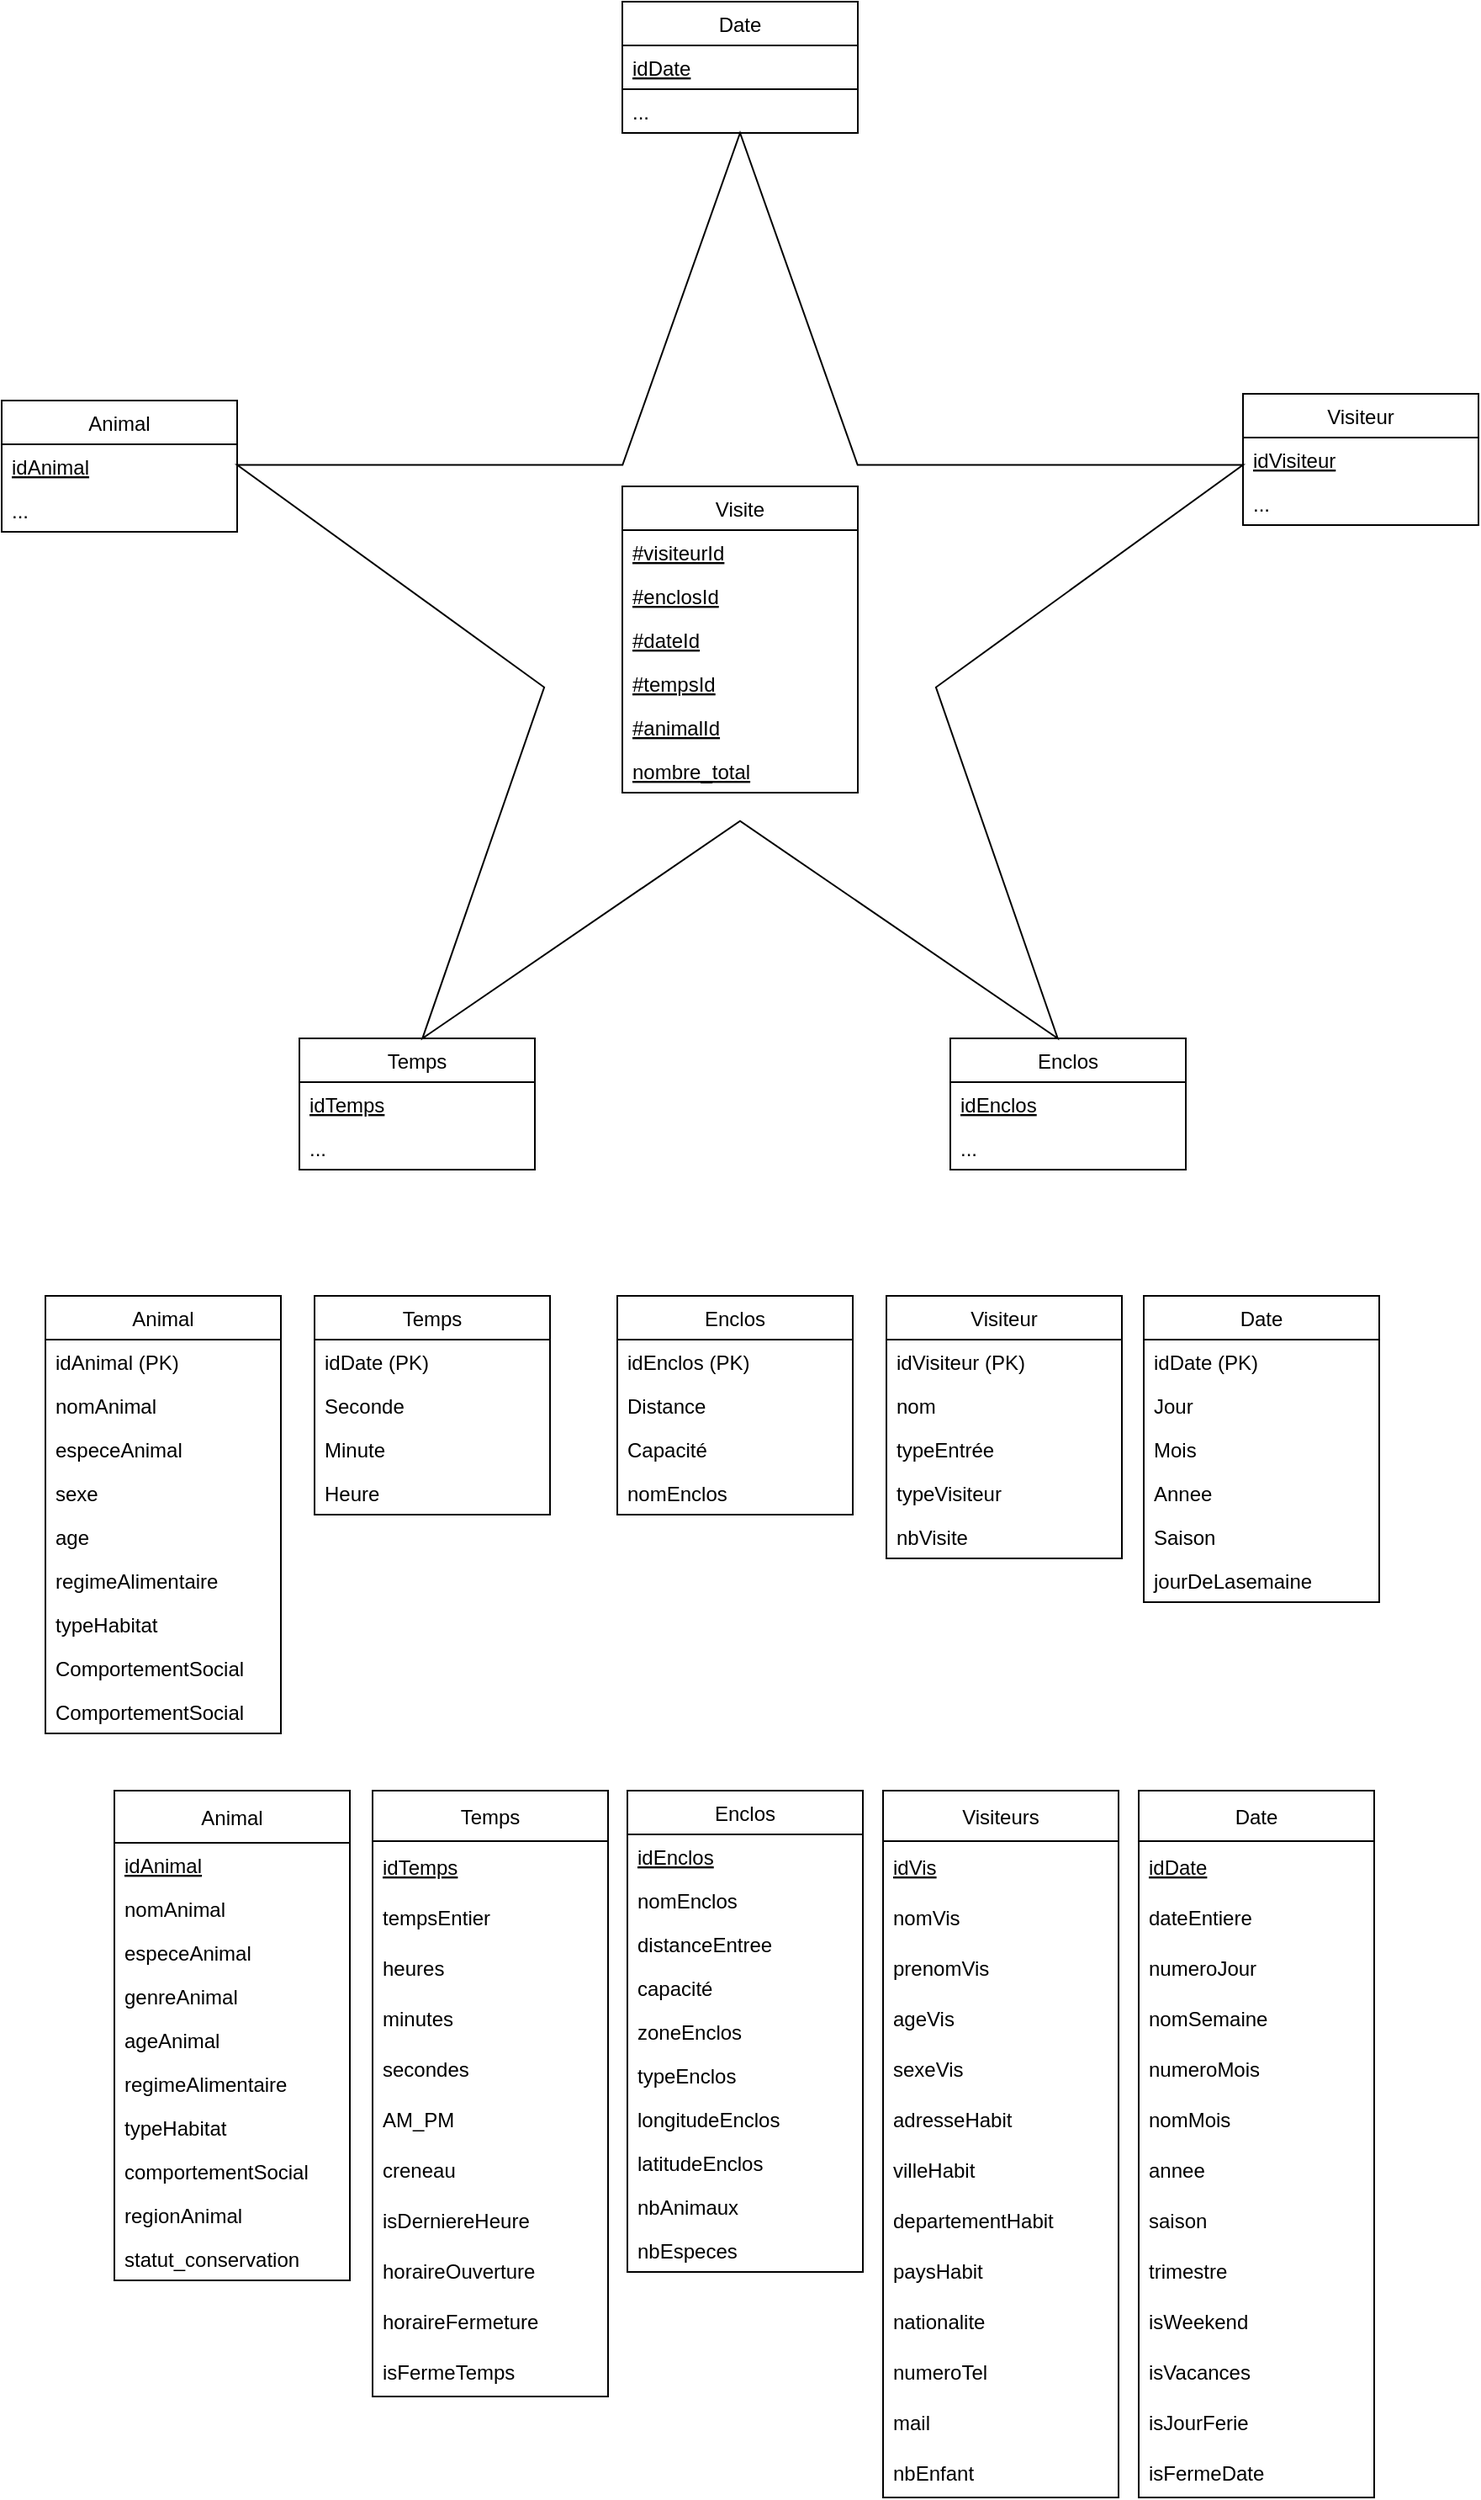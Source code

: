<mxfile version="20.3.0" type="device"><diagram id="WjeRC_YlHoFSiE4CxA3s" name="Page-1"><mxGraphModel dx="2130" dy="2134" grid="0" gridSize="10" guides="1" tooltips="1" connect="1" arrows="1" fold="1" page="1" pageScale="1" pageWidth="827" pageHeight="1169" math="0" shadow="0"><root><mxCell id="0"/><mxCell id="1" parent="0"/><mxCell id="smk_McyCPcREbiRQaZVL-41" value="" style="verticalLabelPosition=bottom;verticalAlign=top;html=1;shape=mxgraph.basic.star" parent="1" vertex="1"><mxGeometry x="134" y="59" width="598" height="538" as="geometry"/></mxCell><mxCell id="smk_McyCPcREbiRQaZVL-1" value="Visite" style="swimlane;fontStyle=0;childLayout=stackLayout;horizontal=1;startSize=26;fillColor=none;horizontalStack=0;resizeParent=1;resizeParentMax=0;resizeLast=0;collapsible=1;marginBottom=0;" parent="1" vertex="1"><mxGeometry x="363" y="269" width="140" height="182" as="geometry"/></mxCell><mxCell id="smk_McyCPcREbiRQaZVL-2" value="#visiteurId" style="text;strokeColor=none;fillColor=none;align=left;verticalAlign=top;spacingLeft=4;spacingRight=4;overflow=hidden;rotatable=0;points=[[0,0.5],[1,0.5]];portConstraint=eastwest;fontStyle=4" parent="smk_McyCPcREbiRQaZVL-1" vertex="1"><mxGeometry y="26" width="140" height="26" as="geometry"/></mxCell><mxCell id="smk_McyCPcREbiRQaZVL-3" value="#enclosId" style="text;strokeColor=none;fillColor=none;align=left;verticalAlign=top;spacingLeft=4;spacingRight=4;overflow=hidden;rotatable=0;points=[[0,0.5],[1,0.5]];portConstraint=eastwest;fontStyle=4" parent="smk_McyCPcREbiRQaZVL-1" vertex="1"><mxGeometry y="52" width="140" height="26" as="geometry"/></mxCell><mxCell id="smk_McyCPcREbiRQaZVL-4" value="#dateId" style="text;strokeColor=none;fillColor=none;align=left;verticalAlign=top;spacingLeft=4;spacingRight=4;overflow=hidden;rotatable=0;points=[[0,0.5],[1,0.5]];portConstraint=eastwest;fontStyle=4" parent="smk_McyCPcREbiRQaZVL-1" vertex="1"><mxGeometry y="78" width="140" height="26" as="geometry"/></mxCell><mxCell id="smk_McyCPcREbiRQaZVL-39" value="#tempsId" style="text;strokeColor=none;fillColor=none;align=left;verticalAlign=top;spacingLeft=4;spacingRight=4;overflow=hidden;rotatable=0;points=[[0,0.5],[1,0.5]];portConstraint=eastwest;fontStyle=4" parent="smk_McyCPcREbiRQaZVL-1" vertex="1"><mxGeometry y="104" width="140" height="26" as="geometry"/></mxCell><mxCell id="smk_McyCPcREbiRQaZVL-40" value="#animalId" style="text;strokeColor=none;fillColor=none;align=left;verticalAlign=top;spacingLeft=4;spacingRight=4;overflow=hidden;rotatable=0;points=[[0,0.5],[1,0.5]];portConstraint=eastwest;fontStyle=4" parent="smk_McyCPcREbiRQaZVL-1" vertex="1"><mxGeometry y="130" width="140" height="26" as="geometry"/></mxCell><mxCell id="USpLm84EWa0GD4pEgQQ4-1" value="nombre_total" style="text;strokeColor=none;fillColor=none;align=left;verticalAlign=top;spacingLeft=4;spacingRight=4;overflow=hidden;rotatable=0;points=[[0,0.5],[1,0.5]];portConstraint=eastwest;fontStyle=4" vertex="1" parent="smk_McyCPcREbiRQaZVL-1"><mxGeometry y="156" width="140" height="26" as="geometry"/></mxCell><mxCell id="smk_McyCPcREbiRQaZVL-5" value="Animal" style="swimlane;fontStyle=0;childLayout=stackLayout;horizontal=1;startSize=26;fillColor=none;horizontalStack=0;resizeParent=1;resizeParentMax=0;resizeLast=0;collapsible=1;marginBottom=0;" parent="1" vertex="1"><mxGeometry x="-6" y="218" width="140" height="78" as="geometry"><mxRectangle x="74" y="230" width="80" height="30" as="alternateBounds"/></mxGeometry></mxCell><mxCell id="smk_McyCPcREbiRQaZVL-6" value="idAnimal " style="text;strokeColor=none;fillColor=none;align=left;verticalAlign=top;spacingLeft=4;spacingRight=4;overflow=hidden;rotatable=0;points=[[0,0.5],[1,0.5]];portConstraint=eastwest;fontStyle=4" parent="smk_McyCPcREbiRQaZVL-5" vertex="1"><mxGeometry y="26" width="140" height="26" as="geometry"/></mxCell><mxCell id="smk_McyCPcREbiRQaZVL-76" value="..." style="text;strokeColor=none;fillColor=none;align=left;verticalAlign=top;spacingLeft=4;spacingRight=4;overflow=hidden;rotatable=0;points=[[0,0.5],[1,0.5]];portConstraint=eastwest;" parent="smk_McyCPcREbiRQaZVL-5" vertex="1"><mxGeometry y="52" width="140" height="26" as="geometry"/></mxCell><mxCell id="smk_McyCPcREbiRQaZVL-9" value="Visiteur" style="swimlane;fontStyle=0;childLayout=stackLayout;horizontal=1;startSize=26;fillColor=none;horizontalStack=0;resizeParent=1;resizeParentMax=0;resizeLast=0;collapsible=1;marginBottom=0;" parent="1" vertex="1"><mxGeometry x="732" y="214" width="140" height="78" as="geometry"/></mxCell><mxCell id="smk_McyCPcREbiRQaZVL-10" value="idVisiteur" style="text;strokeColor=none;fillColor=none;align=left;verticalAlign=top;spacingLeft=4;spacingRight=4;overflow=hidden;rotatable=0;points=[[0,0.5],[1,0.5]];portConstraint=eastwest;fontStyle=4" parent="smk_McyCPcREbiRQaZVL-9" vertex="1"><mxGeometry y="26" width="140" height="26" as="geometry"/></mxCell><mxCell id="smk_McyCPcREbiRQaZVL-11" value="..." style="text;strokeColor=none;fillColor=none;align=left;verticalAlign=top;spacingLeft=4;spacingRight=4;overflow=hidden;rotatable=0;points=[[0,0.5],[1,0.5]];portConstraint=eastwest;" parent="smk_McyCPcREbiRQaZVL-9" vertex="1"><mxGeometry y="52" width="140" height="26" as="geometry"/></mxCell><mxCell id="smk_McyCPcREbiRQaZVL-13" value="Enclos" style="swimlane;fontStyle=0;childLayout=stackLayout;horizontal=1;startSize=26;fillColor=none;horizontalStack=0;resizeParent=1;resizeParentMax=0;resizeLast=0;collapsible=1;marginBottom=0;" parent="1" vertex="1"><mxGeometry x="558" y="597" width="140" height="78" as="geometry"/></mxCell><mxCell id="smk_McyCPcREbiRQaZVL-14" value="idEnclos" style="text;strokeColor=none;fillColor=none;align=left;verticalAlign=top;spacingLeft=4;spacingRight=4;overflow=hidden;rotatable=0;points=[[0,0.5],[1,0.5]];portConstraint=eastwest;fontStyle=4" parent="smk_McyCPcREbiRQaZVL-13" vertex="1"><mxGeometry y="26" width="140" height="26" as="geometry"/></mxCell><mxCell id="smk_McyCPcREbiRQaZVL-16" value="..." style="text;strokeColor=none;fillColor=none;align=left;verticalAlign=top;spacingLeft=4;spacingRight=4;overflow=hidden;rotatable=0;points=[[0,0.5],[1,0.5]];portConstraint=eastwest;" parent="smk_McyCPcREbiRQaZVL-13" vertex="1"><mxGeometry y="52" width="140" height="26" as="geometry"/></mxCell><mxCell id="smk_McyCPcREbiRQaZVL-17" value="Temps" style="swimlane;fontStyle=0;childLayout=stackLayout;horizontal=1;startSize=26;fillColor=none;horizontalStack=0;resizeParent=1;resizeParentMax=0;resizeLast=0;collapsible=1;marginBottom=0;" parent="1" vertex="1"><mxGeometry x="171" y="597" width="140" height="78" as="geometry"/></mxCell><mxCell id="smk_McyCPcREbiRQaZVL-18" value="idTemps" style="text;strokeColor=none;fillColor=none;align=left;verticalAlign=top;spacingLeft=4;spacingRight=4;overflow=hidden;rotatable=0;points=[[0,0.5],[1,0.5]];portConstraint=eastwest;fontStyle=4" parent="smk_McyCPcREbiRQaZVL-17" vertex="1"><mxGeometry y="26" width="140" height="26" as="geometry"/></mxCell><mxCell id="smk_McyCPcREbiRQaZVL-19" value="..." style="text;strokeColor=none;fillColor=none;align=left;verticalAlign=top;spacingLeft=4;spacingRight=4;overflow=hidden;rotatable=0;points=[[0,0.5],[1,0.5]];portConstraint=eastwest;" parent="smk_McyCPcREbiRQaZVL-17" vertex="1"><mxGeometry y="52" width="140" height="26" as="geometry"/></mxCell><mxCell id="smk_McyCPcREbiRQaZVL-21" value="Date" style="swimlane;fontStyle=0;childLayout=stackLayout;horizontal=1;startSize=26;fillColor=none;horizontalStack=0;resizeParent=1;resizeParentMax=0;resizeLast=0;collapsible=1;marginBottom=0;" parent="1" vertex="1"><mxGeometry x="363" y="-19" width="140" height="78" as="geometry"><mxRectangle x="550" y="20" width="70" height="30" as="alternateBounds"/></mxGeometry></mxCell><mxCell id="smk_McyCPcREbiRQaZVL-22" value="idDate" style="text;strokeColor=#000000;fillColor=none;align=left;verticalAlign=top;spacingLeft=4;spacingRight=4;overflow=hidden;rotatable=0;points=[[0,0.5],[1,0.5]];portConstraint=eastwest;fontStyle=4" parent="smk_McyCPcREbiRQaZVL-21" vertex="1"><mxGeometry y="26" width="140" height="26" as="geometry"/></mxCell><mxCell id="smk_McyCPcREbiRQaZVL-75" value="..." style="text;strokeColor=none;fillColor=none;align=left;verticalAlign=top;spacingLeft=4;spacingRight=4;overflow=hidden;rotatable=0;points=[[0,0.5],[1,0.5]];portConstraint=eastwest;" parent="smk_McyCPcREbiRQaZVL-21" vertex="1"><mxGeometry y="52" width="140" height="26" as="geometry"/></mxCell><mxCell id="smk_McyCPcREbiRQaZVL-42" value="Animal" style="swimlane;fontStyle=0;childLayout=stackLayout;horizontal=1;startSize=26;fillColor=none;horizontalStack=0;resizeParent=1;resizeParentMax=0;resizeLast=0;collapsible=1;marginBottom=0;" parent="1" vertex="1"><mxGeometry x="20" y="750" width="140" height="260" as="geometry"><mxRectangle x="74" y="230" width="80" height="30" as="alternateBounds"/></mxGeometry></mxCell><mxCell id="smk_McyCPcREbiRQaZVL-43" value="idAnimal (PK)                    " style="text;strokeColor=none;fillColor=none;align=left;verticalAlign=top;spacingLeft=4;spacingRight=4;overflow=hidden;rotatable=0;points=[[0,0.5],[1,0.5]];portConstraint=eastwest;" parent="smk_McyCPcREbiRQaZVL-42" vertex="1"><mxGeometry y="26" width="140" height="26" as="geometry"/></mxCell><mxCell id="smk_McyCPcREbiRQaZVL-44" value="nomAnimal        " style="text;strokeColor=none;fillColor=none;align=left;verticalAlign=top;spacingLeft=4;spacingRight=4;overflow=hidden;rotatable=0;points=[[0,0.5],[1,0.5]];portConstraint=eastwest;" parent="smk_McyCPcREbiRQaZVL-42" vertex="1"><mxGeometry y="52" width="140" height="26" as="geometry"/></mxCell><mxCell id="smk_McyCPcREbiRQaZVL-45" value="especeAnimal        " style="text;strokeColor=none;fillColor=none;align=left;verticalAlign=top;spacingLeft=4;spacingRight=4;overflow=hidden;rotatable=0;points=[[0,0.5],[1,0.5]];portConstraint=eastwest;" parent="smk_McyCPcREbiRQaZVL-42" vertex="1"><mxGeometry y="78" width="140" height="26" as="geometry"/></mxCell><mxCell id="smk_McyCPcREbiRQaZVL-46" value="sexe    " style="text;strokeColor=none;fillColor=none;align=left;verticalAlign=top;spacingLeft=4;spacingRight=4;overflow=hidden;rotatable=0;points=[[0,0.5],[1,0.5]];portConstraint=eastwest;" parent="smk_McyCPcREbiRQaZVL-42" vertex="1"><mxGeometry y="104" width="140" height="26" as="geometry"/></mxCell><mxCell id="smk_McyCPcREbiRQaZVL-47" value="age    " style="text;strokeColor=none;fillColor=none;align=left;verticalAlign=top;spacingLeft=4;spacingRight=4;overflow=hidden;rotatable=0;points=[[0,0.5],[1,0.5]];portConstraint=eastwest;" parent="smk_McyCPcREbiRQaZVL-42" vertex="1"><mxGeometry y="130" width="140" height="26" as="geometry"/></mxCell><mxCell id="smk_McyCPcREbiRQaZVL-48" value="regimeAlimentaire    " style="text;strokeColor=none;fillColor=none;align=left;verticalAlign=top;spacingLeft=4;spacingRight=4;overflow=hidden;rotatable=0;points=[[0,0.5],[1,0.5]];portConstraint=eastwest;" parent="smk_McyCPcREbiRQaZVL-42" vertex="1"><mxGeometry y="156" width="140" height="26" as="geometry"/></mxCell><mxCell id="smk_McyCPcREbiRQaZVL-49" value="typeHabitat" style="text;strokeColor=none;fillColor=none;align=left;verticalAlign=top;spacingLeft=4;spacingRight=4;overflow=hidden;rotatable=0;points=[[0,0.5],[1,0.5]];portConstraint=eastwest;" parent="smk_McyCPcREbiRQaZVL-42" vertex="1"><mxGeometry y="182" width="140" height="26" as="geometry"/></mxCell><mxCell id="smk_McyCPcREbiRQaZVL-50" value="ComportementSocial" style="text;strokeColor=none;fillColor=none;align=left;verticalAlign=top;spacingLeft=4;spacingRight=4;overflow=hidden;rotatable=0;points=[[0,0.5],[1,0.5]];portConstraint=eastwest;" parent="smk_McyCPcREbiRQaZVL-42" vertex="1"><mxGeometry y="208" width="140" height="26" as="geometry"/></mxCell><mxCell id="smk_McyCPcREbiRQaZVL-77" value="ComportementSocial" style="text;strokeColor=none;fillColor=none;align=left;verticalAlign=top;spacingLeft=4;spacingRight=4;overflow=hidden;rotatable=0;points=[[0,0.5],[1,0.5]];portConstraint=eastwest;" parent="smk_McyCPcREbiRQaZVL-42" vertex="1"><mxGeometry y="234" width="140" height="26" as="geometry"/></mxCell><mxCell id="smk_McyCPcREbiRQaZVL-51" value="Temps" style="swimlane;fontStyle=0;childLayout=stackLayout;horizontal=1;startSize=26;fillColor=none;horizontalStack=0;resizeParent=1;resizeParentMax=0;resizeLast=0;collapsible=1;marginBottom=0;" parent="1" vertex="1"><mxGeometry x="180" y="750" width="140" height="130" as="geometry"/></mxCell><mxCell id="smk_McyCPcREbiRQaZVL-52" value="idDate (PK)" style="text;strokeColor=none;fillColor=none;align=left;verticalAlign=top;spacingLeft=4;spacingRight=4;overflow=hidden;rotatable=0;points=[[0,0.5],[1,0.5]];portConstraint=eastwest;" parent="smk_McyCPcREbiRQaZVL-51" vertex="1"><mxGeometry y="26" width="140" height="26" as="geometry"/></mxCell><mxCell id="smk_McyCPcREbiRQaZVL-53" value="Seconde    " style="text;strokeColor=none;fillColor=none;align=left;verticalAlign=top;spacingLeft=4;spacingRight=4;overflow=hidden;rotatable=0;points=[[0,0.5],[1,0.5]];portConstraint=eastwest;" parent="smk_McyCPcREbiRQaZVL-51" vertex="1"><mxGeometry y="52" width="140" height="26" as="geometry"/></mxCell><mxCell id="smk_McyCPcREbiRQaZVL-54" value="Minute" style="text;strokeColor=none;fillColor=none;align=left;verticalAlign=top;spacingLeft=4;spacingRight=4;overflow=hidden;rotatable=0;points=[[0,0.5],[1,0.5]];portConstraint=eastwest;" parent="smk_McyCPcREbiRQaZVL-51" vertex="1"><mxGeometry y="78" width="140" height="26" as="geometry"/></mxCell><mxCell id="smk_McyCPcREbiRQaZVL-55" value="Heure" style="text;strokeColor=none;fillColor=none;align=left;verticalAlign=top;spacingLeft=4;spacingRight=4;overflow=hidden;rotatable=0;points=[[0,0.5],[1,0.5]];portConstraint=eastwest;" parent="smk_McyCPcREbiRQaZVL-51" vertex="1"><mxGeometry y="104" width="140" height="26" as="geometry"/></mxCell><mxCell id="smk_McyCPcREbiRQaZVL-56" value="Enclos" style="swimlane;fontStyle=0;childLayout=stackLayout;horizontal=1;startSize=26;fillColor=none;horizontalStack=0;resizeParent=1;resizeParentMax=0;resizeLast=0;collapsible=1;marginBottom=0;" parent="1" vertex="1"><mxGeometry x="360" y="750" width="140" height="130" as="geometry"/></mxCell><mxCell id="smk_McyCPcREbiRQaZVL-57" value="idEnclos (PK)" style="text;strokeColor=none;fillColor=none;align=left;verticalAlign=top;spacingLeft=4;spacingRight=4;overflow=hidden;rotatable=0;points=[[0,0.5],[1,0.5]];portConstraint=eastwest;" parent="smk_McyCPcREbiRQaZVL-56" vertex="1"><mxGeometry y="26" width="140" height="26" as="geometry"/></mxCell><mxCell id="smk_McyCPcREbiRQaZVL-58" value="Distance" style="text;strokeColor=none;fillColor=none;align=left;verticalAlign=top;spacingLeft=4;spacingRight=4;overflow=hidden;rotatable=0;points=[[0,0.5],[1,0.5]];portConstraint=eastwest;" parent="smk_McyCPcREbiRQaZVL-56" vertex="1"><mxGeometry y="52" width="140" height="26" as="geometry"/></mxCell><mxCell id="smk_McyCPcREbiRQaZVL-59" value="Capacité" style="text;strokeColor=none;fillColor=none;align=left;verticalAlign=top;spacingLeft=4;spacingRight=4;overflow=hidden;rotatable=0;points=[[0,0.5],[1,0.5]];portConstraint=eastwest;" parent="smk_McyCPcREbiRQaZVL-56" vertex="1"><mxGeometry y="78" width="140" height="26" as="geometry"/></mxCell><mxCell id="smk_McyCPcREbiRQaZVL-60" value="nomEnclos" style="text;strokeColor=none;fillColor=none;align=left;verticalAlign=top;spacingLeft=4;spacingRight=4;overflow=hidden;rotatable=0;points=[[0,0.5],[1,0.5]];portConstraint=eastwest;" parent="smk_McyCPcREbiRQaZVL-56" vertex="1"><mxGeometry y="104" width="140" height="26" as="geometry"/></mxCell><mxCell id="smk_McyCPcREbiRQaZVL-61" value="Visiteur" style="swimlane;fontStyle=0;childLayout=stackLayout;horizontal=1;startSize=26;fillColor=none;horizontalStack=0;resizeParent=1;resizeParentMax=0;resizeLast=0;collapsible=1;marginBottom=0;" parent="1" vertex="1"><mxGeometry x="520" y="750" width="140" height="156" as="geometry"/></mxCell><mxCell id="smk_McyCPcREbiRQaZVL-62" value="idVisiteur (PK)" style="text;strokeColor=none;fillColor=none;align=left;verticalAlign=top;spacingLeft=4;spacingRight=4;overflow=hidden;rotatable=0;points=[[0,0.5],[1,0.5]];portConstraint=eastwest;" parent="smk_McyCPcREbiRQaZVL-61" vertex="1"><mxGeometry y="26" width="140" height="26" as="geometry"/></mxCell><mxCell id="smk_McyCPcREbiRQaZVL-63" value="nom" style="text;strokeColor=none;fillColor=none;align=left;verticalAlign=top;spacingLeft=4;spacingRight=4;overflow=hidden;rotatable=0;points=[[0,0.5],[1,0.5]];portConstraint=eastwest;" parent="smk_McyCPcREbiRQaZVL-61" vertex="1"><mxGeometry y="52" width="140" height="26" as="geometry"/></mxCell><mxCell id="smk_McyCPcREbiRQaZVL-64" value="typeEntrée" style="text;strokeColor=none;fillColor=none;align=left;verticalAlign=top;spacingLeft=4;spacingRight=4;overflow=hidden;rotatable=0;points=[[0,0.5],[1,0.5]];portConstraint=eastwest;" parent="smk_McyCPcREbiRQaZVL-61" vertex="1"><mxGeometry y="78" width="140" height="26" as="geometry"/></mxCell><mxCell id="smk_McyCPcREbiRQaZVL-65" value="typeVisiteur" style="text;strokeColor=none;fillColor=none;align=left;verticalAlign=top;spacingLeft=4;spacingRight=4;overflow=hidden;rotatable=0;points=[[0,0.5],[1,0.5]];portConstraint=eastwest;" parent="smk_McyCPcREbiRQaZVL-61" vertex="1"><mxGeometry y="104" width="140" height="26" as="geometry"/></mxCell><mxCell id="smk_McyCPcREbiRQaZVL-66" value="nbVisite" style="text;strokeColor=none;fillColor=none;align=left;verticalAlign=top;spacingLeft=4;spacingRight=4;overflow=hidden;rotatable=0;points=[[0,0.5],[1,0.5]];portConstraint=eastwest;" parent="smk_McyCPcREbiRQaZVL-61" vertex="1"><mxGeometry y="130" width="140" height="26" as="geometry"/></mxCell><mxCell id="smk_McyCPcREbiRQaZVL-67" value="Date" style="swimlane;fontStyle=0;childLayout=stackLayout;horizontal=1;startSize=26;fillColor=none;horizontalStack=0;resizeParent=1;resizeParentMax=0;resizeLast=0;collapsible=1;marginBottom=0;" parent="1" vertex="1"><mxGeometry x="673" y="750" width="140" height="182" as="geometry"><mxRectangle x="550" y="20" width="70" height="30" as="alternateBounds"/></mxGeometry></mxCell><mxCell id="smk_McyCPcREbiRQaZVL-68" value="idDate (PK)" style="text;strokeColor=none;fillColor=none;align=left;verticalAlign=top;spacingLeft=4;spacingRight=4;overflow=hidden;rotatable=0;points=[[0,0.5],[1,0.5]];portConstraint=eastwest;" parent="smk_McyCPcREbiRQaZVL-67" vertex="1"><mxGeometry y="26" width="140" height="26" as="geometry"/></mxCell><mxCell id="smk_McyCPcREbiRQaZVL-69" value="Jour" style="text;strokeColor=none;fillColor=none;align=left;verticalAlign=top;spacingLeft=4;spacingRight=4;overflow=hidden;rotatable=0;points=[[0,0.5],[1,0.5]];portConstraint=eastwest;" parent="smk_McyCPcREbiRQaZVL-67" vertex="1"><mxGeometry y="52" width="140" height="26" as="geometry"/></mxCell><mxCell id="smk_McyCPcREbiRQaZVL-70" value="Mois" style="text;strokeColor=none;fillColor=none;align=left;verticalAlign=top;spacingLeft=4;spacingRight=4;overflow=hidden;rotatable=0;points=[[0,0.5],[1,0.5]];portConstraint=eastwest;" parent="smk_McyCPcREbiRQaZVL-67" vertex="1"><mxGeometry y="78" width="140" height="26" as="geometry"/></mxCell><mxCell id="smk_McyCPcREbiRQaZVL-71" value="Annee" style="text;strokeColor=none;fillColor=none;align=left;verticalAlign=top;spacingLeft=4;spacingRight=4;overflow=hidden;rotatable=0;points=[[0,0.5],[1,0.5]];portConstraint=eastwest;" parent="smk_McyCPcREbiRQaZVL-67" vertex="1"><mxGeometry y="104" width="140" height="26" as="geometry"/></mxCell><mxCell id="smk_McyCPcREbiRQaZVL-72" value="Saison" style="text;strokeColor=none;fillColor=none;align=left;verticalAlign=top;spacingLeft=4;spacingRight=4;overflow=hidden;rotatable=0;points=[[0,0.5],[1,0.5]];portConstraint=eastwest;" parent="smk_McyCPcREbiRQaZVL-67" vertex="1"><mxGeometry y="130" width="140" height="26" as="geometry"/></mxCell><mxCell id="smk_McyCPcREbiRQaZVL-73" value="jourDeLasemaine" style="text;strokeColor=none;fillColor=none;align=left;verticalAlign=top;spacingLeft=4;spacingRight=4;overflow=hidden;rotatable=0;points=[[0,0.5],[1,0.5]];portConstraint=eastwest;" parent="smk_McyCPcREbiRQaZVL-67" vertex="1"><mxGeometry y="156" width="140" height="26" as="geometry"/></mxCell><mxCell id="XWoLZw1tK3ANZWXKxOsV-2" value="Date" style="swimlane;fontStyle=0;childLayout=stackLayout;horizontal=1;startSize=30;horizontalStack=0;resizeParent=1;resizeParentMax=0;resizeLast=0;collapsible=1;marginBottom=0;" parent="1" vertex="1"><mxGeometry x="670" y="1044" width="140" height="420" as="geometry"/></mxCell><mxCell id="XWoLZw1tK3ANZWXKxOsV-3" value="idDate" style="text;strokeColor=none;fillColor=none;align=left;verticalAlign=middle;spacingLeft=4;spacingRight=4;overflow=hidden;points=[[0,0.5],[1,0.5]];portConstraint=eastwest;rotatable=0;fontStyle=4" parent="XWoLZw1tK3ANZWXKxOsV-2" vertex="1"><mxGeometry y="30" width="140" height="30" as="geometry"/></mxCell><mxCell id="XWoLZw1tK3ANZWXKxOsV-4" value="dateEntiere" style="text;strokeColor=none;fillColor=none;align=left;verticalAlign=middle;spacingLeft=4;spacingRight=4;overflow=hidden;points=[[0,0.5],[1,0.5]];portConstraint=eastwest;rotatable=0;fontStyle=0" parent="XWoLZw1tK3ANZWXKxOsV-2" vertex="1"><mxGeometry y="60" width="140" height="30" as="geometry"/></mxCell><mxCell id="XWoLZw1tK3ANZWXKxOsV-5" value="numeroJour" style="text;strokeColor=none;fillColor=none;align=left;verticalAlign=middle;spacingLeft=4;spacingRight=4;overflow=hidden;points=[[0,0.5],[1,0.5]];portConstraint=eastwest;rotatable=0;" parent="XWoLZw1tK3ANZWXKxOsV-2" vertex="1"><mxGeometry y="90" width="140" height="30" as="geometry"/></mxCell><mxCell id="XWoLZw1tK3ANZWXKxOsV-6" value="nomSemaine" style="text;strokeColor=none;fillColor=none;align=left;verticalAlign=middle;spacingLeft=4;spacingRight=4;overflow=hidden;points=[[0,0.5],[1,0.5]];portConstraint=eastwest;rotatable=0;" parent="XWoLZw1tK3ANZWXKxOsV-2" vertex="1"><mxGeometry y="120" width="140" height="30" as="geometry"/></mxCell><mxCell id="XWoLZw1tK3ANZWXKxOsV-7" value="numeroMois" style="text;strokeColor=none;fillColor=none;align=left;verticalAlign=middle;spacingLeft=4;spacingRight=4;overflow=hidden;points=[[0,0.5],[1,0.5]];portConstraint=eastwest;rotatable=0;" parent="XWoLZw1tK3ANZWXKxOsV-2" vertex="1"><mxGeometry y="150" width="140" height="30" as="geometry"/></mxCell><mxCell id="XWoLZw1tK3ANZWXKxOsV-8" value="nomMois" style="text;strokeColor=none;fillColor=none;align=left;verticalAlign=middle;spacingLeft=4;spacingRight=4;overflow=hidden;points=[[0,0.5],[1,0.5]];portConstraint=eastwest;rotatable=0;" parent="XWoLZw1tK3ANZWXKxOsV-2" vertex="1"><mxGeometry y="180" width="140" height="30" as="geometry"/></mxCell><mxCell id="XWoLZw1tK3ANZWXKxOsV-9" value="annee" style="text;strokeColor=none;fillColor=none;align=left;verticalAlign=middle;spacingLeft=4;spacingRight=4;overflow=hidden;points=[[0,0.5],[1,0.5]];portConstraint=eastwest;rotatable=0;" parent="XWoLZw1tK3ANZWXKxOsV-2" vertex="1"><mxGeometry y="210" width="140" height="30" as="geometry"/></mxCell><mxCell id="XWoLZw1tK3ANZWXKxOsV-10" value="saison" style="text;strokeColor=none;fillColor=none;align=left;verticalAlign=middle;spacingLeft=4;spacingRight=4;overflow=hidden;points=[[0,0.5],[1,0.5]];portConstraint=eastwest;rotatable=0;" parent="XWoLZw1tK3ANZWXKxOsV-2" vertex="1"><mxGeometry y="240" width="140" height="30" as="geometry"/></mxCell><mxCell id="XWoLZw1tK3ANZWXKxOsV-11" value="trimestre" style="text;strokeColor=none;fillColor=none;align=left;verticalAlign=middle;spacingLeft=4;spacingRight=4;overflow=hidden;points=[[0,0.5],[1,0.5]];portConstraint=eastwest;rotatable=0;" parent="XWoLZw1tK3ANZWXKxOsV-2" vertex="1"><mxGeometry y="270" width="140" height="30" as="geometry"/></mxCell><mxCell id="XWoLZw1tK3ANZWXKxOsV-12" value="isWeekend" style="text;strokeColor=none;fillColor=none;align=left;verticalAlign=middle;spacingLeft=4;spacingRight=4;overflow=hidden;points=[[0,0.5],[1,0.5]];portConstraint=eastwest;rotatable=0;" parent="XWoLZw1tK3ANZWXKxOsV-2" vertex="1"><mxGeometry y="300" width="140" height="30" as="geometry"/></mxCell><mxCell id="XWoLZw1tK3ANZWXKxOsV-13" value="isVacances" style="text;strokeColor=none;fillColor=none;align=left;verticalAlign=middle;spacingLeft=4;spacingRight=4;overflow=hidden;points=[[0,0.5],[1,0.5]];portConstraint=eastwest;rotatable=0;" parent="XWoLZw1tK3ANZWXKxOsV-2" vertex="1"><mxGeometry y="330" width="140" height="30" as="geometry"/></mxCell><mxCell id="XWoLZw1tK3ANZWXKxOsV-14" value="isJourFerie" style="text;strokeColor=none;fillColor=none;align=left;verticalAlign=middle;spacingLeft=4;spacingRight=4;overflow=hidden;points=[[0,0.5],[1,0.5]];portConstraint=eastwest;rotatable=0;" parent="XWoLZw1tK3ANZWXKxOsV-2" vertex="1"><mxGeometry y="360" width="140" height="30" as="geometry"/></mxCell><mxCell id="XWoLZw1tK3ANZWXKxOsV-15" value="isFermeDate" style="text;strokeColor=none;fillColor=none;align=left;verticalAlign=middle;spacingLeft=4;spacingRight=4;overflow=hidden;points=[[0,0.5],[1,0.5]];portConstraint=eastwest;rotatable=0;" parent="XWoLZw1tK3ANZWXKxOsV-2" vertex="1"><mxGeometry y="390" width="140" height="30" as="geometry"/></mxCell><mxCell id="XWoLZw1tK3ANZWXKxOsV-16" value="Temps" style="swimlane;fontStyle=0;childLayout=stackLayout;horizontal=1;startSize=30;horizontalStack=0;resizeParent=1;resizeParentMax=0;resizeLast=0;collapsible=1;marginBottom=0;" parent="1" vertex="1"><mxGeometry x="214.5" y="1044" width="140" height="360" as="geometry"/></mxCell><mxCell id="XWoLZw1tK3ANZWXKxOsV-17" value="idTemps" style="text;strokeColor=none;fillColor=none;align=left;verticalAlign=middle;spacingLeft=4;spacingRight=4;overflow=hidden;points=[[0,0.5],[1,0.5]];portConstraint=eastwest;rotatable=0;fontStyle=4" parent="XWoLZw1tK3ANZWXKxOsV-16" vertex="1"><mxGeometry y="30" width="140" height="30" as="geometry"/></mxCell><mxCell id="XWoLZw1tK3ANZWXKxOsV-18" value="tempsEntier" style="text;strokeColor=none;fillColor=none;align=left;verticalAlign=middle;spacingLeft=4;spacingRight=4;overflow=hidden;points=[[0,0.5],[1,0.5]];portConstraint=eastwest;rotatable=0;" parent="XWoLZw1tK3ANZWXKxOsV-16" vertex="1"><mxGeometry y="60" width="140" height="30" as="geometry"/></mxCell><mxCell id="XWoLZw1tK3ANZWXKxOsV-19" value="heures" style="text;strokeColor=none;fillColor=none;align=left;verticalAlign=middle;spacingLeft=4;spacingRight=4;overflow=hidden;points=[[0,0.5],[1,0.5]];portConstraint=eastwest;rotatable=0;" parent="XWoLZw1tK3ANZWXKxOsV-16" vertex="1"><mxGeometry y="90" width="140" height="30" as="geometry"/></mxCell><mxCell id="XWoLZw1tK3ANZWXKxOsV-20" value="minutes" style="text;strokeColor=none;fillColor=none;align=left;verticalAlign=middle;spacingLeft=4;spacingRight=4;overflow=hidden;points=[[0,0.5],[1,0.5]];portConstraint=eastwest;rotatable=0;" parent="XWoLZw1tK3ANZWXKxOsV-16" vertex="1"><mxGeometry y="120" width="140" height="30" as="geometry"/></mxCell><mxCell id="XWoLZw1tK3ANZWXKxOsV-21" value="secondes" style="text;strokeColor=none;fillColor=none;align=left;verticalAlign=middle;spacingLeft=4;spacingRight=4;overflow=hidden;points=[[0,0.5],[1,0.5]];portConstraint=eastwest;rotatable=0;" parent="XWoLZw1tK3ANZWXKxOsV-16" vertex="1"><mxGeometry y="150" width="140" height="30" as="geometry"/></mxCell><mxCell id="XWoLZw1tK3ANZWXKxOsV-22" value="AM_PM" style="text;strokeColor=none;fillColor=none;align=left;verticalAlign=middle;spacingLeft=4;spacingRight=4;overflow=hidden;points=[[0,0.5],[1,0.5]];portConstraint=eastwest;rotatable=0;" parent="XWoLZw1tK3ANZWXKxOsV-16" vertex="1"><mxGeometry y="180" width="140" height="30" as="geometry"/></mxCell><mxCell id="XWoLZw1tK3ANZWXKxOsV-23" value="creneau" style="text;strokeColor=none;fillColor=none;align=left;verticalAlign=middle;spacingLeft=4;spacingRight=4;overflow=hidden;points=[[0,0.5],[1,0.5]];portConstraint=eastwest;rotatable=0;" parent="XWoLZw1tK3ANZWXKxOsV-16" vertex="1"><mxGeometry y="210" width="140" height="30" as="geometry"/></mxCell><mxCell id="XWoLZw1tK3ANZWXKxOsV-24" value="isDerniereHeure" style="text;strokeColor=none;fillColor=none;align=left;verticalAlign=middle;spacingLeft=4;spacingRight=4;overflow=hidden;points=[[0,0.5],[1,0.5]];portConstraint=eastwest;rotatable=0;" parent="XWoLZw1tK3ANZWXKxOsV-16" vertex="1"><mxGeometry y="240" width="140" height="30" as="geometry"/></mxCell><mxCell id="XWoLZw1tK3ANZWXKxOsV-25" value="horaireOuverture" style="text;strokeColor=none;fillColor=none;align=left;verticalAlign=middle;spacingLeft=4;spacingRight=4;overflow=hidden;points=[[0,0.5],[1,0.5]];portConstraint=eastwest;rotatable=0;" parent="XWoLZw1tK3ANZWXKxOsV-16" vertex="1"><mxGeometry y="270" width="140" height="30" as="geometry"/></mxCell><mxCell id="XWoLZw1tK3ANZWXKxOsV-26" value="horaireFermeture" style="text;strokeColor=none;fillColor=none;align=left;verticalAlign=middle;spacingLeft=4;spacingRight=4;overflow=hidden;points=[[0,0.5],[1,0.5]];portConstraint=eastwest;rotatable=0;" parent="XWoLZw1tK3ANZWXKxOsV-16" vertex="1"><mxGeometry y="300" width="140" height="30" as="geometry"/></mxCell><mxCell id="XWoLZw1tK3ANZWXKxOsV-27" value="isFermeTemps" style="text;strokeColor=none;fillColor=none;align=left;verticalAlign=middle;spacingLeft=4;spacingRight=4;overflow=hidden;points=[[0,0.5],[1,0.5]];portConstraint=eastwest;rotatable=0;" parent="XWoLZw1tK3ANZWXKxOsV-16" vertex="1"><mxGeometry y="330" width="140" height="30" as="geometry"/></mxCell><mxCell id="XWoLZw1tK3ANZWXKxOsV-28" value="Enclos" style="swimlane;fontStyle=0;childLayout=stackLayout;horizontal=1;startSize=26;fillColor=none;horizontalStack=0;resizeParent=1;resizeParentMax=0;resizeLast=0;collapsible=1;marginBottom=0;" parent="1" vertex="1"><mxGeometry x="366" y="1044" width="140" height="286" as="geometry"/></mxCell><mxCell id="XWoLZw1tK3ANZWXKxOsV-29" value="idEnclos" style="text;strokeColor=none;fillColor=none;align=left;verticalAlign=top;spacingLeft=4;spacingRight=4;overflow=hidden;rotatable=0;points=[[0,0.5],[1,0.5]];portConstraint=eastwest;fontStyle=4" parent="XWoLZw1tK3ANZWXKxOsV-28" vertex="1"><mxGeometry y="26" width="140" height="26" as="geometry"/></mxCell><mxCell id="XWoLZw1tK3ANZWXKxOsV-32" value="nomEnclos" style="text;strokeColor=none;fillColor=none;align=left;verticalAlign=top;spacingLeft=4;spacingRight=4;overflow=hidden;rotatable=0;points=[[0,0.5],[1,0.5]];portConstraint=eastwest;" parent="XWoLZw1tK3ANZWXKxOsV-28" vertex="1"><mxGeometry y="52" width="140" height="26" as="geometry"/></mxCell><mxCell id="XWoLZw1tK3ANZWXKxOsV-30" value="distanceEntree" style="text;strokeColor=none;fillColor=none;align=left;verticalAlign=top;spacingLeft=4;spacingRight=4;overflow=hidden;rotatable=0;points=[[0,0.5],[1,0.5]];portConstraint=eastwest;" parent="XWoLZw1tK3ANZWXKxOsV-28" vertex="1"><mxGeometry y="78" width="140" height="26" as="geometry"/></mxCell><mxCell id="XWoLZw1tK3ANZWXKxOsV-31" value="capacité" style="text;strokeColor=none;fillColor=none;align=left;verticalAlign=top;spacingLeft=4;spacingRight=4;overflow=hidden;rotatable=0;points=[[0,0.5],[1,0.5]];portConstraint=eastwest;" parent="XWoLZw1tK3ANZWXKxOsV-28" vertex="1"><mxGeometry y="104" width="140" height="26" as="geometry"/></mxCell><mxCell id="XWoLZw1tK3ANZWXKxOsV-33" value="zoneEnclos" style="text;strokeColor=none;fillColor=none;align=left;verticalAlign=top;spacingLeft=4;spacingRight=4;overflow=hidden;rotatable=0;points=[[0,0.5],[1,0.5]];portConstraint=eastwest;" parent="XWoLZw1tK3ANZWXKxOsV-28" vertex="1"><mxGeometry y="130" width="140" height="26" as="geometry"/></mxCell><mxCell id="XWoLZw1tK3ANZWXKxOsV-34" value="typeEnclos" style="text;strokeColor=none;fillColor=none;align=left;verticalAlign=top;spacingLeft=4;spacingRight=4;overflow=hidden;rotatable=0;points=[[0,0.5],[1,0.5]];portConstraint=eastwest;" parent="XWoLZw1tK3ANZWXKxOsV-28" vertex="1"><mxGeometry y="156" width="140" height="26" as="geometry"/></mxCell><mxCell id="XWoLZw1tK3ANZWXKxOsV-36" value="longitudeEnclos" style="text;strokeColor=none;fillColor=none;align=left;verticalAlign=top;spacingLeft=4;spacingRight=4;overflow=hidden;rotatable=0;points=[[0,0.5],[1,0.5]];portConstraint=eastwest;" parent="XWoLZw1tK3ANZWXKxOsV-28" vertex="1"><mxGeometry y="182" width="140" height="26" as="geometry"/></mxCell><mxCell id="XWoLZw1tK3ANZWXKxOsV-37" value="latitudeEnclos" style="text;strokeColor=none;fillColor=none;align=left;verticalAlign=top;spacingLeft=4;spacingRight=4;overflow=hidden;rotatable=0;points=[[0,0.5],[1,0.5]];portConstraint=eastwest;" parent="XWoLZw1tK3ANZWXKxOsV-28" vertex="1"><mxGeometry y="208" width="140" height="26" as="geometry"/></mxCell><mxCell id="XWoLZw1tK3ANZWXKxOsV-38" value="nbAnimaux" style="text;strokeColor=none;fillColor=none;align=left;verticalAlign=top;spacingLeft=4;spacingRight=4;overflow=hidden;rotatable=0;points=[[0,0.5],[1,0.5]];portConstraint=eastwest;" parent="XWoLZw1tK3ANZWXKxOsV-28" vertex="1"><mxGeometry y="234" width="140" height="26" as="geometry"/></mxCell><mxCell id="XWoLZw1tK3ANZWXKxOsV-39" value="nbEspeces" style="text;strokeColor=none;fillColor=none;align=left;verticalAlign=top;spacingLeft=4;spacingRight=4;overflow=hidden;rotatable=0;points=[[0,0.5],[1,0.5]];portConstraint=eastwest;" parent="XWoLZw1tK3ANZWXKxOsV-28" vertex="1"><mxGeometry y="260" width="140" height="26" as="geometry"/></mxCell><mxCell id="XWoLZw1tK3ANZWXKxOsV-40" value="Animal" style="swimlane;fontStyle=0;childLayout=stackLayout;horizontal=1;startSize=31;fillColor=none;horizontalStack=0;resizeParent=1;resizeParentMax=0;resizeLast=0;collapsible=1;marginBottom=0;" parent="1" vertex="1"><mxGeometry x="61" y="1044" width="140" height="291" as="geometry"><mxRectangle x="74" y="230" width="80" height="30" as="alternateBounds"/></mxGeometry></mxCell><mxCell id="XWoLZw1tK3ANZWXKxOsV-41" value="idAnimal" style="text;strokeColor=none;fillColor=none;align=left;verticalAlign=top;spacingLeft=4;spacingRight=4;overflow=hidden;rotatable=0;points=[[0,0.5],[1,0.5]];portConstraint=eastwest;fontStyle=4" parent="XWoLZw1tK3ANZWXKxOsV-40" vertex="1"><mxGeometry y="31" width="140" height="26" as="geometry"/></mxCell><mxCell id="XWoLZw1tK3ANZWXKxOsV-42" value="nomAnimal        " style="text;strokeColor=none;fillColor=none;align=left;verticalAlign=top;spacingLeft=4;spacingRight=4;overflow=hidden;rotatable=0;points=[[0,0.5],[1,0.5]];portConstraint=eastwest;" parent="XWoLZw1tK3ANZWXKxOsV-40" vertex="1"><mxGeometry y="57" width="140" height="26" as="geometry"/></mxCell><mxCell id="XWoLZw1tK3ANZWXKxOsV-43" value="especeAnimal        " style="text;strokeColor=none;fillColor=none;align=left;verticalAlign=top;spacingLeft=4;spacingRight=4;overflow=hidden;rotatable=0;points=[[0,0.5],[1,0.5]];portConstraint=eastwest;" parent="XWoLZw1tK3ANZWXKxOsV-40" vertex="1"><mxGeometry y="83" width="140" height="26" as="geometry"/></mxCell><mxCell id="XWoLZw1tK3ANZWXKxOsV-44" value="genreAnimal" style="text;strokeColor=none;fillColor=none;align=left;verticalAlign=top;spacingLeft=4;spacingRight=4;overflow=hidden;rotatable=0;points=[[0,0.5],[1,0.5]];portConstraint=eastwest;" parent="XWoLZw1tK3ANZWXKxOsV-40" vertex="1"><mxGeometry y="109" width="140" height="26" as="geometry"/></mxCell><mxCell id="XWoLZw1tK3ANZWXKxOsV-45" value="ageAnimal" style="text;strokeColor=none;fillColor=none;align=left;verticalAlign=top;spacingLeft=4;spacingRight=4;overflow=hidden;rotatable=0;points=[[0,0.5],[1,0.5]];portConstraint=eastwest;" parent="XWoLZw1tK3ANZWXKxOsV-40" vertex="1"><mxGeometry y="135" width="140" height="26" as="geometry"/></mxCell><mxCell id="XWoLZw1tK3ANZWXKxOsV-46" value="regimeAlimentaire    " style="text;strokeColor=none;fillColor=none;align=left;verticalAlign=top;spacingLeft=4;spacingRight=4;overflow=hidden;rotatable=0;points=[[0,0.5],[1,0.5]];portConstraint=eastwest;" parent="XWoLZw1tK3ANZWXKxOsV-40" vertex="1"><mxGeometry y="161" width="140" height="26" as="geometry"/></mxCell><mxCell id="XWoLZw1tK3ANZWXKxOsV-47" value="typeHabitat" style="text;strokeColor=none;fillColor=none;align=left;verticalAlign=top;spacingLeft=4;spacingRight=4;overflow=hidden;rotatable=0;points=[[0,0.5],[1,0.5]];portConstraint=eastwest;" parent="XWoLZw1tK3ANZWXKxOsV-40" vertex="1"><mxGeometry y="187" width="140" height="26" as="geometry"/></mxCell><mxCell id="XWoLZw1tK3ANZWXKxOsV-48" value="comportementSocial" style="text;strokeColor=none;fillColor=none;align=left;verticalAlign=top;spacingLeft=4;spacingRight=4;overflow=hidden;rotatable=0;points=[[0,0.5],[1,0.5]];portConstraint=eastwest;" parent="XWoLZw1tK3ANZWXKxOsV-40" vertex="1"><mxGeometry y="213" width="140" height="26" as="geometry"/></mxCell><mxCell id="XWoLZw1tK3ANZWXKxOsV-49" value="regionAnimal" style="text;strokeColor=none;fillColor=none;align=left;verticalAlign=top;spacingLeft=4;spacingRight=4;overflow=hidden;rotatable=0;points=[[0,0.5],[1,0.5]];portConstraint=eastwest;" parent="XWoLZw1tK3ANZWXKxOsV-40" vertex="1"><mxGeometry y="239" width="140" height="26" as="geometry"/></mxCell><mxCell id="XWoLZw1tK3ANZWXKxOsV-70" value="statut_conservation" style="text;strokeColor=none;fillColor=none;align=left;verticalAlign=top;spacingLeft=4;spacingRight=4;overflow=hidden;rotatable=0;points=[[0,0.5],[1,0.5]];portConstraint=eastwest;" parent="XWoLZw1tK3ANZWXKxOsV-40" vertex="1"><mxGeometry y="265" width="140" height="26" as="geometry"/></mxCell><mxCell id="XWoLZw1tK3ANZWXKxOsV-56" value="Visiteurs" style="swimlane;fontStyle=0;childLayout=stackLayout;horizontal=1;startSize=30;horizontalStack=0;resizeParent=1;resizeParentMax=0;resizeLast=0;collapsible=1;marginBottom=0;" parent="1" vertex="1"><mxGeometry x="518" y="1044" width="140" height="420" as="geometry"/></mxCell><mxCell id="XWoLZw1tK3ANZWXKxOsV-57" value="idVis" style="text;strokeColor=none;fillColor=none;align=left;verticalAlign=middle;spacingLeft=4;spacingRight=4;overflow=hidden;points=[[0,0.5],[1,0.5]];portConstraint=eastwest;rotatable=0;fontStyle=4" parent="XWoLZw1tK3ANZWXKxOsV-56" vertex="1"><mxGeometry y="30" width="140" height="30" as="geometry"/></mxCell><mxCell id="XWoLZw1tK3ANZWXKxOsV-58" value="nomVis" style="text;strokeColor=none;fillColor=none;align=left;verticalAlign=middle;spacingLeft=4;spacingRight=4;overflow=hidden;points=[[0,0.5],[1,0.5]];portConstraint=eastwest;rotatable=0;" parent="XWoLZw1tK3ANZWXKxOsV-56" vertex="1"><mxGeometry y="60" width="140" height="30" as="geometry"/></mxCell><mxCell id="XWoLZw1tK3ANZWXKxOsV-59" value="prenomVis" style="text;strokeColor=none;fillColor=none;align=left;verticalAlign=middle;spacingLeft=4;spacingRight=4;overflow=hidden;points=[[0,0.5],[1,0.5]];portConstraint=eastwest;rotatable=0;" parent="XWoLZw1tK3ANZWXKxOsV-56" vertex="1"><mxGeometry y="90" width="140" height="30" as="geometry"/></mxCell><mxCell id="XWoLZw1tK3ANZWXKxOsV-60" value="ageVis" style="text;strokeColor=none;fillColor=none;align=left;verticalAlign=middle;spacingLeft=4;spacingRight=4;overflow=hidden;points=[[0,0.5],[1,0.5]];portConstraint=eastwest;rotatable=0;" parent="XWoLZw1tK3ANZWXKxOsV-56" vertex="1"><mxGeometry y="120" width="140" height="30" as="geometry"/></mxCell><mxCell id="XWoLZw1tK3ANZWXKxOsV-61" value="sexeVis" style="text;strokeColor=none;fillColor=none;align=left;verticalAlign=middle;spacingLeft=4;spacingRight=4;overflow=hidden;points=[[0,0.5],[1,0.5]];portConstraint=eastwest;rotatable=0;" parent="XWoLZw1tK3ANZWXKxOsV-56" vertex="1"><mxGeometry y="150" width="140" height="30" as="geometry"/></mxCell><mxCell id="XWoLZw1tK3ANZWXKxOsV-62" value="adresseHabit" style="text;strokeColor=none;fillColor=none;align=left;verticalAlign=middle;spacingLeft=4;spacingRight=4;overflow=hidden;points=[[0,0.5],[1,0.5]];portConstraint=eastwest;rotatable=0;" parent="XWoLZw1tK3ANZWXKxOsV-56" vertex="1"><mxGeometry y="180" width="140" height="30" as="geometry"/></mxCell><mxCell id="XWoLZw1tK3ANZWXKxOsV-63" value="villeHabit" style="text;strokeColor=none;fillColor=none;align=left;verticalAlign=middle;spacingLeft=4;spacingRight=4;overflow=hidden;points=[[0,0.5],[1,0.5]];portConstraint=eastwest;rotatable=0;" parent="XWoLZw1tK3ANZWXKxOsV-56" vertex="1"><mxGeometry y="210" width="140" height="30" as="geometry"/></mxCell><mxCell id="XWoLZw1tK3ANZWXKxOsV-64" value="departementHabit" style="text;strokeColor=none;fillColor=none;align=left;verticalAlign=middle;spacingLeft=4;spacingRight=4;overflow=hidden;points=[[0,0.5],[1,0.5]];portConstraint=eastwest;rotatable=0;" parent="XWoLZw1tK3ANZWXKxOsV-56" vertex="1"><mxGeometry y="240" width="140" height="30" as="geometry"/></mxCell><mxCell id="XWoLZw1tK3ANZWXKxOsV-65" value="paysHabit" style="text;strokeColor=none;fillColor=none;align=left;verticalAlign=middle;spacingLeft=4;spacingRight=4;overflow=hidden;points=[[0,0.5],[1,0.5]];portConstraint=eastwest;rotatable=0;" parent="XWoLZw1tK3ANZWXKxOsV-56" vertex="1"><mxGeometry y="270" width="140" height="30" as="geometry"/></mxCell><mxCell id="XWoLZw1tK3ANZWXKxOsV-66" value="nationalite" style="text;strokeColor=none;fillColor=none;align=left;verticalAlign=middle;spacingLeft=4;spacingRight=4;overflow=hidden;points=[[0,0.5],[1,0.5]];portConstraint=eastwest;rotatable=0;" parent="XWoLZw1tK3ANZWXKxOsV-56" vertex="1"><mxGeometry y="300" width="140" height="30" as="geometry"/></mxCell><mxCell id="XWoLZw1tK3ANZWXKxOsV-67" value="numeroTel" style="text;strokeColor=none;fillColor=none;align=left;verticalAlign=middle;spacingLeft=4;spacingRight=4;overflow=hidden;points=[[0,0.5],[1,0.5]];portConstraint=eastwest;rotatable=0;" parent="XWoLZw1tK3ANZWXKxOsV-56" vertex="1"><mxGeometry y="330" width="140" height="30" as="geometry"/></mxCell><mxCell id="XWoLZw1tK3ANZWXKxOsV-68" value="mail" style="text;strokeColor=none;fillColor=none;align=left;verticalAlign=middle;spacingLeft=4;spacingRight=4;overflow=hidden;points=[[0,0.5],[1,0.5]];portConstraint=eastwest;rotatable=0;" parent="XWoLZw1tK3ANZWXKxOsV-56" vertex="1"><mxGeometry y="360" width="140" height="30" as="geometry"/></mxCell><mxCell id="XWoLZw1tK3ANZWXKxOsV-69" value="nbEnfant" style="text;strokeColor=none;fillColor=none;align=left;verticalAlign=middle;spacingLeft=4;spacingRight=4;overflow=hidden;points=[[0,0.5],[1,0.5]];portConstraint=eastwest;rotatable=0;" parent="XWoLZw1tK3ANZWXKxOsV-56" vertex="1"><mxGeometry y="390" width="140" height="30" as="geometry"/></mxCell></root></mxGraphModel></diagram></mxfile>